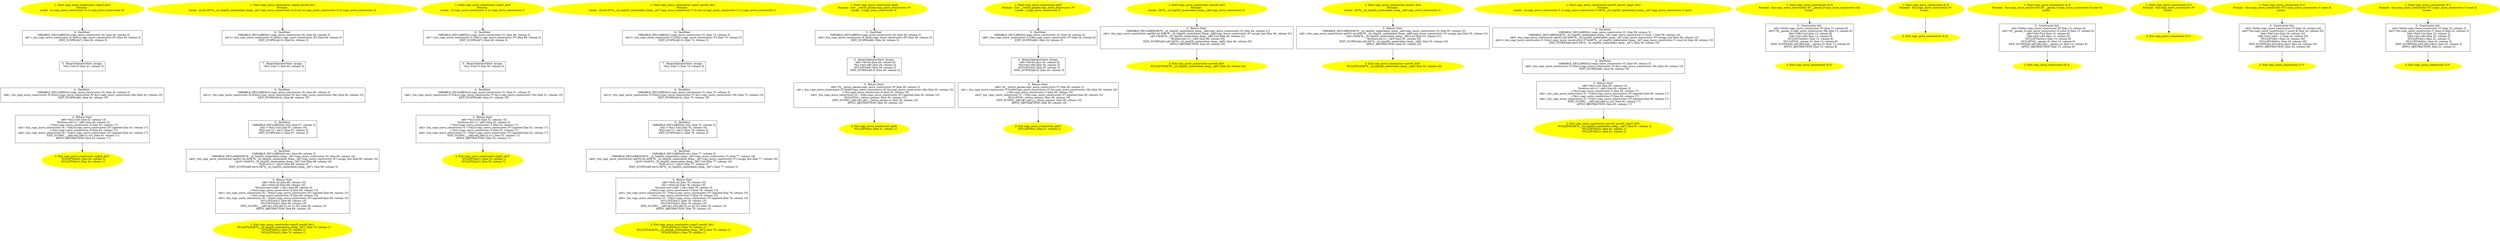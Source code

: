 /* @generated */
digraph cfg {
"copyX_div0#copy_move_constructor#7555826423954612298.1fd45599e2fc3ce471d7d474aa615bcb_1" [label="1: Start copy_move_constructor::copyX_div0\nFormals: \nLocals:  x2:copy_move_constructor::X x1:copy_move_constructor::X \n  " color=yellow style=filled]
	

	 "copyX_div0#copy_move_constructor#7555826423954612298.1fd45599e2fc3ce471d7d474aa615bcb_1" -> "copyX_div0#copy_move_constructor#7555826423954612298.1fd45599e2fc3ce471d7d474aa615bcb_6" ;
"copyX_div0#copy_move_constructor#7555826423954612298.1fd45599e2fc3ce471d7d474aa615bcb_2" [label="2: Exit copy_move_constructor::copyX_div0 \n   NULLIFY(&x2); [line 44, column 1]\n  NULLIFY(&x1); [line 44, column 1]\n " color=yellow style=filled]
	

"copyX_div0#copy_move_constructor#7555826423954612298.1fd45599e2fc3ce471d7d474aa615bcb_3" [label="3:  Return Stmt \n   n$0=*&x2.f:int [line 43, column 14]\n  *&return:int=(1 / n$0) [line 43, column 3]\n  _=*&x2:copy_move_constructor::X [line 43, column 17]\n  n$2=_fun_copy_move_constructor::X::~X(&x2:copy_move_constructor::X*) injected [line 43, column 17]\n  _=*&x1:copy_move_constructor::X [line 43, column 17]\n  n$4=_fun_copy_move_constructor::X::~X(&x1:copy_move_constructor::X*) injected [line 43, column 17]\n  EXIT_SCOPE(_,_,n$0,n$2,n$4,x1,x2); [line 43, column 17]\n  APPLY_ABSTRACTION; [line 43, column 17]\n " shape="box"]
	

	 "copyX_div0#copy_move_constructor#7555826423954612298.1fd45599e2fc3ce471d7d474aa615bcb_3" -> "copyX_div0#copy_move_constructor#7555826423954612298.1fd45599e2fc3ce471d7d474aa615bcb_2" ;
"copyX_div0#copy_move_constructor#7555826423954612298.1fd45599e2fc3ce471d7d474aa615bcb_4" [label="4:  DeclStmt \n   VARIABLE_DECLARED(x2:copy_move_constructor::X); [line 42, column 3]\n  n$6=_fun_copy_move_constructor::X::X(&x2:copy_move_constructor::X*,&x1:copy_move_constructor::X&) [line 42, column 10]\n  EXIT_SCOPE(n$6); [line 42, column 10]\n " shape="box"]
	

	 "copyX_div0#copy_move_constructor#7555826423954612298.1fd45599e2fc3ce471d7d474aa615bcb_4" -> "copyX_div0#copy_move_constructor#7555826423954612298.1fd45599e2fc3ce471d7d474aa615bcb_3" ;
"copyX_div0#copy_move_constructor#7555826423954612298.1fd45599e2fc3ce471d7d474aa615bcb_5" [label="5:  BinaryOperatorStmt: Assign \n   *&x1.f:int=0 [line 41, column 3]\n " shape="box"]
	

	 "copyX_div0#copy_move_constructor#7555826423954612298.1fd45599e2fc3ce471d7d474aa615bcb_5" -> "copyX_div0#copy_move_constructor#7555826423954612298.1fd45599e2fc3ce471d7d474aa615bcb_4" ;
"copyX_div0#copy_move_constructor#7555826423954612298.1fd45599e2fc3ce471d7d474aa615bcb_6" [label="6:  DeclStmt \n   VARIABLE_DECLARED(x1:copy_move_constructor::X); [line 40, column 3]\n  n$7=_fun_copy_move_constructor::X::X(&x1:copy_move_constructor::X*) [line 40, column 5]\n  EXIT_SCOPE(n$7); [line 40, column 5]\n " shape="box"]
	

	 "copyX_div0#copy_move_constructor#7555826423954612298.1fd45599e2fc3ce471d7d474aa615bcb_6" -> "copyX_div0#copy_move_constructor#7555826423954612298.1fd45599e2fc3ce471d7d474aa615bcb_5" ;
"copyX_moveX_div1#copy_move_constructor#6853813819184662211.00e91897e7d9fcfa93de911bba9a1399_1" [label="1: Start copy_move_constructor::copyX_moveX_div1\nFormals: \nLocals:  d2:int 0$?%__sil_tmpSIL_materialize_temp__n$7:copy_move_constructor::X d1:int x2:copy_move_constructor::X x1:copy_move_constructor::X \n  " color=yellow style=filled]
	

	 "copyX_moveX_div1#copy_move_constructor#6853813819184662211.00e91897e7d9fcfa93de911bba9a1399_1" -> "copyX_moveX_div1#copy_move_constructor#6853813819184662211.00e91897e7d9fcfa93de911bba9a1399_8" ;
"copyX_moveX_div1#copy_move_constructor#6853813819184662211.00e91897e7d9fcfa93de911bba9a1399_2" [label="2: Exit copy_move_constructor::copyX_moveX_div1 \n   NULLIFY(&0$?%__sil_tmpSIL_materialize_temp__n$7); [line 70, column 1]\n  NULLIFY(&x1); [line 70, column 1]\n  NULLIFY(&x2); [line 70, column 1]\n " color=yellow style=filled]
	

"copyX_moveX_div1#copy_move_constructor#6853813819184662211.00e91897e7d9fcfa93de911bba9a1399_3" [label="3:  Return Stmt \n   n$0=*&d1:int [line 69, column 10]\n  n$1=*&d2:int [line 69, column 15]\n  *&return:int=(n$0 + n$1) [line 69, column 3]\n  _=*&x2:copy_move_constructor::X [line 69, column 15]\n  n$3=_fun_copy_move_constructor::X::~X(&x2:copy_move_constructor::X*) injected [line 69, column 15]\n  _=*&x1:copy_move_constructor::X [line 69, column 15]\n  n$5=_fun_copy_move_constructor::X::~X(&x1:copy_move_constructor::X*) injected [line 69, column 15]\n  NULLIFY(&d1); [line 69, column 15]\n  NULLIFY(&d2); [line 69, column 15]\n  EXIT_SCOPE(_,_,n$0,n$1,n$3,n$5,d1,x2,x1,d2); [line 69, column 15]\n  APPLY_ABSTRACTION; [line 69, column 15]\n " shape="box"]
	

	 "copyX_moveX_div1#copy_move_constructor#6853813819184662211.00e91897e7d9fcfa93de911bba9a1399_3" -> "copyX_moveX_div1#copy_move_constructor#6853813819184662211.00e91897e7d9fcfa93de911bba9a1399_2" ;
"copyX_moveX_div1#copy_move_constructor#6853813819184662211.00e91897e7d9fcfa93de911bba9a1399_4" [label="4:  DeclStmt \n   VARIABLE_DECLARED(d2:int); [line 68, column 3]\n  VARIABLE_DECLARED(0$?%__sil_tmpSIL_materialize_temp__n$7:copy_move_constructor::X); [line 68, column 16]\n  n$9=_fun_copy_move_constructor::getX(1:int,&0$?%__sil_tmpSIL_materialize_temp__n$7:copy_move_constructor::X*) assign_last [line 68, column 16]\n  n$10=*&0$?%__sil_tmpSIL_materialize_temp__n$7.f:int [line 68, column 16]\n  *&d2:int=(1 / n$10) [line 68, column 3]\n  EXIT_SCOPE(n$9,n$10,0$?%__sil_tmpSIL_materialize_temp__n$7); [line 68, column 3]\n " shape="box"]
	

	 "copyX_moveX_div1#copy_move_constructor#6853813819184662211.00e91897e7d9fcfa93de911bba9a1399_4" -> "copyX_moveX_div1#copy_move_constructor#6853813819184662211.00e91897e7d9fcfa93de911bba9a1399_3" ;
"copyX_moveX_div1#copy_move_constructor#6853813819184662211.00e91897e7d9fcfa93de911bba9a1399_5" [label="5:  DeclStmt \n   VARIABLE_DECLARED(d1:int); [line 67, column 3]\n  n$11=*&x2.f:int [line 67, column 16]\n  *&d1:int=(1 / n$11) [line 67, column 3]\n  EXIT_SCOPE(n$11); [line 67, column 3]\n " shape="box"]
	

	 "copyX_moveX_div1#copy_move_constructor#6853813819184662211.00e91897e7d9fcfa93de911bba9a1399_5" -> "copyX_moveX_div1#copy_move_constructor#6853813819184662211.00e91897e7d9fcfa93de911bba9a1399_4" ;
"copyX_moveX_div1#copy_move_constructor#6853813819184662211.00e91897e7d9fcfa93de911bba9a1399_6" [label="6:  DeclStmt \n   VARIABLE_DECLARED(x2:copy_move_constructor::X); [line 66, column 3]\n  n$12=_fun_copy_move_constructor::X::X(&x2:copy_move_constructor::X*,&x1:copy_move_constructor::X&) [line 66, column 10]\n  EXIT_SCOPE(n$12); [line 66, column 10]\n " shape="box"]
	

	 "copyX_moveX_div1#copy_move_constructor#6853813819184662211.00e91897e7d9fcfa93de911bba9a1399_6" -> "copyX_moveX_div1#copy_move_constructor#6853813819184662211.00e91897e7d9fcfa93de911bba9a1399_5" ;
"copyX_moveX_div1#copy_move_constructor#6853813819184662211.00e91897e7d9fcfa93de911bba9a1399_7" [label="7:  BinaryOperatorStmt: Assign \n   *&x1.f:int=1 [line 65, column 3]\n " shape="box"]
	

	 "copyX_moveX_div1#copy_move_constructor#6853813819184662211.00e91897e7d9fcfa93de911bba9a1399_7" -> "copyX_moveX_div1#copy_move_constructor#6853813819184662211.00e91897e7d9fcfa93de911bba9a1399_6" ;
"copyX_moveX_div1#copy_move_constructor#6853813819184662211.00e91897e7d9fcfa93de911bba9a1399_8" [label="8:  DeclStmt \n   VARIABLE_DECLARED(x1:copy_move_constructor::X); [line 64, column 3]\n  n$13=_fun_copy_move_constructor::X::X(&x1:copy_move_constructor::X*) [line 64, column 5]\n  EXIT_SCOPE(n$13); [line 64, column 5]\n " shape="box"]
	

	 "copyX_moveX_div1#copy_move_constructor#6853813819184662211.00e91897e7d9fcfa93de911bba9a1399_8" -> "copyX_moveX_div1#copy_move_constructor#6853813819184662211.00e91897e7d9fcfa93de911bba9a1399_7" ;
"copyY_div0#copy_move_constructor#17079397845524781987.61211209ec1f961073f3adafcd080bfb_1" [label="1: Start copy_move_constructor::copyY_div0\nFormals: \nLocals:  y2:copy_move_constructor::Y y1:copy_move_constructor::Y \n  " color=yellow style=filled]
	

	 "copyY_div0#copy_move_constructor#17079397845524781987.61211209ec1f961073f3adafcd080bfb_1" -> "copyY_div0#copy_move_constructor#17079397845524781987.61211209ec1f961073f3adafcd080bfb_6" ;
"copyY_div0#copy_move_constructor#17079397845524781987.61211209ec1f961073f3adafcd080bfb_2" [label="2: Exit copy_move_constructor::copyY_div0 \n   NULLIFY(&y1); [line 53, column 1]\n  NULLIFY(&y2); [line 53, column 1]\n " color=yellow style=filled]
	

"copyY_div0#copy_move_constructor#17079397845524781987.61211209ec1f961073f3adafcd080bfb_3" [label="3:  Return Stmt \n   n$0=*&y2.f:int [line 52, column 14]\n  *&return:int=(1 / n$0) [line 52, column 3]\n  _=*&y2:copy_move_constructor::Y [line 52, column 17]\n  n$2=_fun_copy_move_constructor::Y::~Y(&y2:copy_move_constructor::Y*) injected [line 52, column 17]\n  _=*&y1:copy_move_constructor::Y [line 52, column 17]\n  n$4=_fun_copy_move_constructor::Y::~Y(&y1:copy_move_constructor::Y*) injected [line 52, column 17]\n  EXIT_SCOPE(_,_,n$0,n$2,n$4,y2,y1); [line 52, column 17]\n  APPLY_ABSTRACTION; [line 52, column 17]\n " shape="box"]
	

	 "copyY_div0#copy_move_constructor#17079397845524781987.61211209ec1f961073f3adafcd080bfb_3" -> "copyY_div0#copy_move_constructor#17079397845524781987.61211209ec1f961073f3adafcd080bfb_2" ;
"copyY_div0#copy_move_constructor#17079397845524781987.61211209ec1f961073f3adafcd080bfb_4" [label="4:  DeclStmt \n   VARIABLE_DECLARED(y2:copy_move_constructor::Y); [line 51, column 3]\n  n$6=_fun_copy_move_constructor::Y::Y(&y2:copy_move_constructor::Y*,&y1:copy_move_constructor::Y&) [line 51, column 10]\n  EXIT_SCOPE(n$6); [line 51, column 10]\n " shape="box"]
	

	 "copyY_div0#copy_move_constructor#17079397845524781987.61211209ec1f961073f3adafcd080bfb_4" -> "copyY_div0#copy_move_constructor#17079397845524781987.61211209ec1f961073f3adafcd080bfb_3" ;
"copyY_div0#copy_move_constructor#17079397845524781987.61211209ec1f961073f3adafcd080bfb_5" [label="5:  BinaryOperatorStmt: Assign \n   *&y1.f:int=0 [line 50, column 3]\n " shape="box"]
	

	 "copyY_div0#copy_move_constructor#17079397845524781987.61211209ec1f961073f3adafcd080bfb_5" -> "copyY_div0#copy_move_constructor#17079397845524781987.61211209ec1f961073f3adafcd080bfb_4" ;
"copyY_div0#copy_move_constructor#17079397845524781987.61211209ec1f961073f3adafcd080bfb_6" [label="6:  DeclStmt \n   VARIABLE_DECLARED(y1:copy_move_constructor::Y); [line 49, column 3]\n  n$7=_fun_copy_move_constructor::Y::Y(&y1:copy_move_constructor::Y*) [line 49, column 5]\n  EXIT_SCOPE(n$7); [line 49, column 5]\n " shape="box"]
	

	 "copyY_div0#copy_move_constructor#17079397845524781987.61211209ec1f961073f3adafcd080bfb_6" -> "copyY_div0#copy_move_constructor#17079397845524781987.61211209ec1f961073f3adafcd080bfb_5" ;
"copyY_moveY_div1#copy_move_constructor#5827233588222911615.5716e8b7acbd3ff43f18c7c5954c6565_1" [label="1: Start copy_move_constructor::copyY_moveY_div1\nFormals: \nLocals:  d2:int 0$?%__sil_tmpSIL_materialize_temp__n$7:copy_move_constructor::Y d1:int y2:copy_move_constructor::Y y1:copy_move_constructor::Y \n  " color=yellow style=filled]
	

	 "copyY_moveY_div1#copy_move_constructor#5827233588222911615.5716e8b7acbd3ff43f18c7c5954c6565_1" -> "copyY_moveY_div1#copy_move_constructor#5827233588222911615.5716e8b7acbd3ff43f18c7c5954c6565_8" ;
"copyY_moveY_div1#copy_move_constructor#5827233588222911615.5716e8b7acbd3ff43f18c7c5954c6565_2" [label="2: Exit copy_move_constructor::copyY_moveY_div1 \n   NULLIFY(&y2); [line 79, column 1]\n  NULLIFY(&0$?%__sil_tmpSIL_materialize_temp__n$7); [line 79, column 1]\n  NULLIFY(&y1); [line 79, column 1]\n " color=yellow style=filled]
	

"copyY_moveY_div1#copy_move_constructor#5827233588222911615.5716e8b7acbd3ff43f18c7c5954c6565_3" [label="3:  Return Stmt \n   n$0=*&d1:int [line 78, column 10]\n  n$1=*&d2:int [line 78, column 15]\n  *&return:int=(n$0 + n$1) [line 78, column 3]\n  _=*&y2:copy_move_constructor::Y [line 78, column 15]\n  n$3=_fun_copy_move_constructor::Y::~Y(&y2:copy_move_constructor::Y*) injected [line 78, column 15]\n  _=*&y1:copy_move_constructor::Y [line 78, column 15]\n  n$5=_fun_copy_move_constructor::Y::~Y(&y1:copy_move_constructor::Y*) injected [line 78, column 15]\n  NULLIFY(&d1); [line 78, column 15]\n  NULLIFY(&d2); [line 78, column 15]\n  EXIT_SCOPE(_,_,n$0,n$1,n$3,n$5,d1,y1,d2,y2); [line 78, column 15]\n  APPLY_ABSTRACTION; [line 78, column 15]\n " shape="box"]
	

	 "copyY_moveY_div1#copy_move_constructor#5827233588222911615.5716e8b7acbd3ff43f18c7c5954c6565_3" -> "copyY_moveY_div1#copy_move_constructor#5827233588222911615.5716e8b7acbd3ff43f18c7c5954c6565_2" ;
"copyY_moveY_div1#copy_move_constructor#5827233588222911615.5716e8b7acbd3ff43f18c7c5954c6565_4" [label="4:  DeclStmt \n   VARIABLE_DECLARED(d2:int); [line 77, column 3]\n  VARIABLE_DECLARED(0$?%__sil_tmpSIL_materialize_temp__n$7:copy_move_constructor::Y); [line 77, column 16]\n  n$9=_fun_copy_move_constructor::getY(2:int,&0$?%__sil_tmpSIL_materialize_temp__n$7:copy_move_constructor::Y*) assign_last [line 77, column 16]\n  n$10=*&0$?%__sil_tmpSIL_materialize_temp__n$7.f:int [line 77, column 16]\n  *&d2:int=(1 / n$10) [line 77, column 3]\n  EXIT_SCOPE(n$9,n$10,0$?%__sil_tmpSIL_materialize_temp__n$7); [line 77, column 3]\n " shape="box"]
	

	 "copyY_moveY_div1#copy_move_constructor#5827233588222911615.5716e8b7acbd3ff43f18c7c5954c6565_4" -> "copyY_moveY_div1#copy_move_constructor#5827233588222911615.5716e8b7acbd3ff43f18c7c5954c6565_3" ;
"copyY_moveY_div1#copy_move_constructor#5827233588222911615.5716e8b7acbd3ff43f18c7c5954c6565_5" [label="5:  DeclStmt \n   VARIABLE_DECLARED(d1:int); [line 76, column 3]\n  n$11=*&y2.f:int [line 76, column 16]\n  *&d1:int=(1 / n$11) [line 76, column 3]\n  EXIT_SCOPE(n$11); [line 76, column 3]\n " shape="box"]
	

	 "copyY_moveY_div1#copy_move_constructor#5827233588222911615.5716e8b7acbd3ff43f18c7c5954c6565_5" -> "copyY_moveY_div1#copy_move_constructor#5827233588222911615.5716e8b7acbd3ff43f18c7c5954c6565_4" ;
"copyY_moveY_div1#copy_move_constructor#5827233588222911615.5716e8b7acbd3ff43f18c7c5954c6565_6" [label="6:  DeclStmt \n   VARIABLE_DECLARED(y2:copy_move_constructor::Y); [line 75, column 3]\n  n$12=_fun_copy_move_constructor::Y::Y(&y2:copy_move_constructor::Y*,&y1:copy_move_constructor::Y&) [line 75, column 10]\n  EXIT_SCOPE(n$12); [line 75, column 10]\n " shape="box"]
	

	 "copyY_moveY_div1#copy_move_constructor#5827233588222911615.5716e8b7acbd3ff43f18c7c5954c6565_6" -> "copyY_moveY_div1#copy_move_constructor#5827233588222911615.5716e8b7acbd3ff43f18c7c5954c6565_5" ;
"copyY_moveY_div1#copy_move_constructor#5827233588222911615.5716e8b7acbd3ff43f18c7c5954c6565_7" [label="7:  BinaryOperatorStmt: Assign \n   *&y1.f:int=1 [line 74, column 3]\n " shape="box"]
	

	 "copyY_moveY_div1#copy_move_constructor#5827233588222911615.5716e8b7acbd3ff43f18c7c5954c6565_7" -> "copyY_moveY_div1#copy_move_constructor#5827233588222911615.5716e8b7acbd3ff43f18c7c5954c6565_6" ;
"copyY_moveY_div1#copy_move_constructor#5827233588222911615.5716e8b7acbd3ff43f18c7c5954c6565_8" [label="8:  DeclStmt \n   VARIABLE_DECLARED(y1:copy_move_constructor::Y); [line 73, column 3]\n  n$13=_fun_copy_move_constructor::Y::Y(&y1:copy_move_constructor::Y*) [line 73, column 5]\n  EXIT_SCOPE(n$13); [line 73, column 5]\n " shape="box"]
	

	 "copyY_moveY_div1#copy_move_constructor#5827233588222911615.5716e8b7acbd3ff43f18c7c5954c6565_8" -> "copyY_moveY_div1#copy_move_constructor#5827233588222911615.5716e8b7acbd3ff43f18c7c5954c6565_7" ;
"getX#copy_move_constructor(class copy_move_constructor::X)#2211685783611424509.3ed1bf77442fb4e47b3afdd1dd669b7a_1" [label="1: Start copy_move_constructor::getX\nFormals:  f:int __return_param:copy_move_constructor::X*\nLocals:  x:copy_move_constructor::X \n  " color=yellow style=filled]
	

	 "getX#copy_move_constructor(class copy_move_constructor::X)#2211685783611424509.3ed1bf77442fb4e47b3afdd1dd669b7a_1" -> "getX#copy_move_constructor(class copy_move_constructor::X)#2211685783611424509.3ed1bf77442fb4e47b3afdd1dd669b7a_5" ;
"getX#copy_move_constructor(class copy_move_constructor::X)#2211685783611424509.3ed1bf77442fb4e47b3afdd1dd669b7a_2" [label="2: Exit copy_move_constructor::getX \n   NULLIFY(&x); [line 31, column 1]\n " color=yellow style=filled]
	

"getX#copy_move_constructor(class copy_move_constructor::X)#2211685783611424509.3ed1bf77442fb4e47b3afdd1dd669b7a_3" [label="3:  Return Stmt \n   n$0=*&__return_param:copy_move_constructor::X* [line 30, column 3]\n  n$1=_fun_copy_move_constructor::X::X(n$0:copy_move_constructor::X*,&x:copy_move_constructor::X&) [line 30, column 10]\n  _=*&x:copy_move_constructor::X [line 30, column 10]\n  n$3=_fun_copy_move_constructor::X::~X(&x:copy_move_constructor::X*) injected [line 30, column 10]\n  NULLIFY(&__return_param); [line 30, column 10]\n  EXIT_SCOPE(_,n$0,n$1,n$3,__return_param,x); [line 30, column 10]\n  APPLY_ABSTRACTION; [line 30, column 10]\n " shape="box"]
	

	 "getX#copy_move_constructor(class copy_move_constructor::X)#2211685783611424509.3ed1bf77442fb4e47b3afdd1dd669b7a_3" -> "getX#copy_move_constructor(class copy_move_constructor::X)#2211685783611424509.3ed1bf77442fb4e47b3afdd1dd669b7a_2" ;
"getX#copy_move_constructor(class copy_move_constructor::X)#2211685783611424509.3ed1bf77442fb4e47b3afdd1dd669b7a_4" [label="4:  BinaryOperatorStmt: Assign \n   n$5=*&f:int [line 29, column 9]\n  *&x.f:int=n$5 [line 29, column 3]\n  NULLIFY(&f); [line 29, column 3]\n  EXIT_SCOPE(n$5,f); [line 29, column 3]\n " shape="box"]
	

	 "getX#copy_move_constructor(class copy_move_constructor::X)#2211685783611424509.3ed1bf77442fb4e47b3afdd1dd669b7a_4" -> "getX#copy_move_constructor(class copy_move_constructor::X)#2211685783611424509.3ed1bf77442fb4e47b3afdd1dd669b7a_3" ;
"getX#copy_move_constructor(class copy_move_constructor::X)#2211685783611424509.3ed1bf77442fb4e47b3afdd1dd669b7a_5" [label="5:  DeclStmt \n   VARIABLE_DECLARED(x:copy_move_constructor::X); [line 28, column 3]\n  n$6=_fun_copy_move_constructor::X::X(&x:copy_move_constructor::X*) [line 28, column 5]\n  EXIT_SCOPE(n$6); [line 28, column 5]\n " shape="box"]
	

	 "getX#copy_move_constructor(class copy_move_constructor::X)#2211685783611424509.3ed1bf77442fb4e47b3afdd1dd669b7a_5" -> "getX#copy_move_constructor(class copy_move_constructor::X)#2211685783611424509.3ed1bf77442fb4e47b3afdd1dd669b7a_4" ;
"getY#copy_move_constructor(class copy_move_constructor::Y)#1712013823822590270.ad9dd85c67bb69fcd76f4c34bc426f28_1" [label="1: Start copy_move_constructor::getY\nFormals:  f:int __return_param:copy_move_constructor::Y*\nLocals:  y:copy_move_constructor::Y \n  " color=yellow style=filled]
	

	 "getY#copy_move_constructor(class copy_move_constructor::Y)#1712013823822590270.ad9dd85c67bb69fcd76f4c34bc426f28_1" -> "getY#copy_move_constructor(class copy_move_constructor::Y)#1712013823822590270.ad9dd85c67bb69fcd76f4c34bc426f28_5" ;
"getY#copy_move_constructor(class copy_move_constructor::Y)#1712013823822590270.ad9dd85c67bb69fcd76f4c34bc426f28_2" [label="2: Exit copy_move_constructor::getY \n   NULLIFY(&y); [line 37, column 1]\n " color=yellow style=filled]
	

"getY#copy_move_constructor(class copy_move_constructor::Y)#1712013823822590270.ad9dd85c67bb69fcd76f4c34bc426f28_3" [label="3:  Return Stmt \n   n$0=*&__return_param:copy_move_constructor::Y* [line 36, column 3]\n  n$1=_fun_copy_move_constructor::Y::Y(n$0:copy_move_constructor::Y*,&y:copy_move_constructor::Y&) [line 36, column 10]\n  _=*&y:copy_move_constructor::Y [line 36, column 10]\n  n$3=_fun_copy_move_constructor::Y::~Y(&y:copy_move_constructor::Y*) injected [line 36, column 10]\n  NULLIFY(&__return_param); [line 36, column 10]\n  EXIT_SCOPE(_,n$0,n$1,n$3,y,__return_param); [line 36, column 10]\n  APPLY_ABSTRACTION; [line 36, column 10]\n " shape="box"]
	

	 "getY#copy_move_constructor(class copy_move_constructor::Y)#1712013823822590270.ad9dd85c67bb69fcd76f4c34bc426f28_3" -> "getY#copy_move_constructor(class copy_move_constructor::Y)#1712013823822590270.ad9dd85c67bb69fcd76f4c34bc426f28_2" ;
"getY#copy_move_constructor(class copy_move_constructor::Y)#1712013823822590270.ad9dd85c67bb69fcd76f4c34bc426f28_4" [label="4:  BinaryOperatorStmt: Assign \n   n$5=*&f:int [line 35, column 9]\n  *&y.f:int=n$5 [line 35, column 3]\n  NULLIFY(&f); [line 35, column 3]\n  EXIT_SCOPE(n$5,f); [line 35, column 3]\n " shape="box"]
	

	 "getY#copy_move_constructor(class copy_move_constructor::Y)#1712013823822590270.ad9dd85c67bb69fcd76f4c34bc426f28_4" -> "getY#copy_move_constructor(class copy_move_constructor::Y)#1712013823822590270.ad9dd85c67bb69fcd76f4c34bc426f28_3" ;
"getY#copy_move_constructor(class copy_move_constructor::Y)#1712013823822590270.ad9dd85c67bb69fcd76f4c34bc426f28_5" [label="5:  DeclStmt \n   VARIABLE_DECLARED(y:copy_move_constructor::Y); [line 34, column 3]\n  n$6=_fun_copy_move_constructor::Y::Y(&y:copy_move_constructor::Y*) [line 34, column 5]\n  EXIT_SCOPE(n$6); [line 34, column 5]\n " shape="box"]
	

	 "getY#copy_move_constructor(class copy_move_constructor::Y)#1712013823822590270.ad9dd85c67bb69fcd76f4c34bc426f28_5" -> "getY#copy_move_constructor(class copy_move_constructor::Y)#1712013823822590270.ad9dd85c67bb69fcd76f4c34bc426f28_4" ;
"moveX_div0#copy_move_constructor#2229557375196326562.f23c95e594ab41ba50090dccb989c3e3_1" [label="1: Start copy_move_constructor::moveX_div0\nFormals: \nLocals:  0$?%__sil_tmpSIL_materialize_temp__n$0:copy_move_constructor::X \n  " color=yellow style=filled]
	

	 "moveX_div0#copy_move_constructor#2229557375196326562.f23c95e594ab41ba50090dccb989c3e3_1" -> "moveX_div0#copy_move_constructor#2229557375196326562.f23c95e594ab41ba50090dccb989c3e3_3" ;
"moveX_div0#copy_move_constructor#2229557375196326562.f23c95e594ab41ba50090dccb989c3e3_2" [label="2: Exit copy_move_constructor::moveX_div0 \n   NULLIFY(&0$?%__sil_tmpSIL_materialize_temp__n$0); [line 46, column 42]\n " color=yellow style=filled]
	

"moveX_div0#copy_move_constructor#2229557375196326562.f23c95e594ab41ba50090dccb989c3e3_3" [label="3:  Return Stmt \n   VARIABLE_DECLARED(0$?%__sil_tmpSIL_materialize_temp__n$0:copy_move_constructor::X); [line 46, column 31]\n  n$2=_fun_copy_move_constructor::getX(0:int,&0$?%__sil_tmpSIL_materialize_temp__n$0:copy_move_constructor::X*) assign_last [line 46, column 31]\n  n$3=*&0$?%__sil_tmpSIL_materialize_temp__n$0.f:int [line 46, column 31]\n  *&return:int=(1 / n$3) [line 46, column 20]\n  EXIT_SCOPE(n$2,n$3,0$?%__sil_tmpSIL_materialize_temp__n$0); [line 46, column 20]\n  APPLY_ABSTRACTION; [line 46, column 20]\n " shape="box"]
	

	 "moveX_div0#copy_move_constructor#2229557375196326562.f23c95e594ab41ba50090dccb989c3e3_3" -> "moveX_div0#copy_move_constructor#2229557375196326562.f23c95e594ab41ba50090dccb989c3e3_2" ;
"moveY_div0#copy_move_constructor#15307842160732522395.eee7693240d3ce27d5c30f34d771cb57_1" [label="1: Start copy_move_constructor::moveY_div0\nFormals: \nLocals:  0$?%__sil_tmpSIL_materialize_temp__n$0:copy_move_constructor::Y \n  " color=yellow style=filled]
	

	 "moveY_div0#copy_move_constructor#15307842160732522395.eee7693240d3ce27d5c30f34d771cb57_1" -> "moveY_div0#copy_move_constructor#15307842160732522395.eee7693240d3ce27d5c30f34d771cb57_3" ;
"moveY_div0#copy_move_constructor#15307842160732522395.eee7693240d3ce27d5c30f34d771cb57_2" [label="2: Exit copy_move_constructor::moveY_div0 \n   NULLIFY(&0$?%__sil_tmpSIL_materialize_temp__n$0); [line 55, column 42]\n " color=yellow style=filled]
	

"moveY_div0#copy_move_constructor#15307842160732522395.eee7693240d3ce27d5c30f34d771cb57_3" [label="3:  Return Stmt \n   VARIABLE_DECLARED(0$?%__sil_tmpSIL_materialize_temp__n$0:copy_move_constructor::Y); [line 55, column 31]\n  n$2=_fun_copy_move_constructor::getY(1:int,&0$?%__sil_tmpSIL_materialize_temp__n$0:copy_move_constructor::Y*) assign_last [line 55, column 31]\n  n$3=*&0$?%__sil_tmpSIL_materialize_temp__n$0.f:int [line 55, column 31]\n  *&return:int=(1 / n$3) [line 55, column 20]\n  EXIT_SCOPE(n$2,n$3,0$?%__sil_tmpSIL_materialize_temp__n$0); [line 55, column 20]\n  APPLY_ABSTRACTION; [line 55, column 20]\n " shape="box"]
	

	 "moveY_div0#copy_move_constructor#15307842160732522395.eee7693240d3ce27d5c30f34d771cb57_3" -> "moveY_div0#copy_move_constructor#15307842160732522395.eee7693240d3ce27d5c30f34d771cb57_2" ;
"moveY_moveY_copyY_div0#copy_move_constructor#11319351724516006746.d5d5d96d98dcf1c634b647be30001d2e_1" [label="1: Start copy_move_constructor::moveY_moveY_copyY_div0\nFormals: \nLocals:  y2:copy_move_constructor::Y y1:copy_move_constructor::Y 0$?%__sil_tmpSIL_materialize_temp__n$7:copy_move_constructor::Y const  \n  " color=yellow style=filled]
	

	 "moveY_moveY_copyY_div0#copy_move_constructor#11319351724516006746.d5d5d96d98dcf1c634b647be30001d2e_1" -> "moveY_moveY_copyY_div0#copy_move_constructor#11319351724516006746.d5d5d96d98dcf1c634b647be30001d2e_5" ;
"moveY_moveY_copyY_div0#copy_move_constructor#11319351724516006746.d5d5d96d98dcf1c634b647be30001d2e_2" [label="2: Exit copy_move_constructor::moveY_moveY_copyY_div0 \n   NULLIFY(&0$?%__sil_tmpSIL_materialize_temp__n$7); [line 61, column 1]\n  NULLIFY(&y2); [line 61, column 1]\n  NULLIFY(&y1); [line 61, column 1]\n " color=yellow style=filled]
	

"moveY_moveY_copyY_div0#copy_move_constructor#11319351724516006746.d5d5d96d98dcf1c634b647be30001d2e_3" [label="3:  Return Stmt \n   n$0=*&y2.f:int [line 60, column 14]\n  *&return:int=(1 / n$0) [line 60, column 3]\n  _=*&y2:copy_move_constructor::Y [line 60, column 17]\n  n$2=_fun_copy_move_constructor::Y::~Y(&y2:copy_move_constructor::Y*) injected [line 60, column 17]\n  _=*&y1:copy_move_constructor::Y [line 60, column 17]\n  n$4=_fun_copy_move_constructor::Y::~Y(&y1:copy_move_constructor::Y*) injected [line 60, column 17]\n  EXIT_SCOPE(_,_,n$0,n$2,n$4,y1,y2); [line 60, column 17]\n  APPLY_ABSTRACTION; [line 60, column 17]\n " shape="box"]
	

	 "moveY_moveY_copyY_div0#copy_move_constructor#11319351724516006746.d5d5d96d98dcf1c634b647be30001d2e_3" -> "moveY_moveY_copyY_div0#copy_move_constructor#11319351724516006746.d5d5d96d98dcf1c634b647be30001d2e_2" ;
"moveY_moveY_copyY_div0#copy_move_constructor#11319351724516006746.d5d5d96d98dcf1c634b647be30001d2e_4" [label="4:  DeclStmt \n   VARIABLE_DECLARED(y2:copy_move_constructor::Y); [line 59, column 3]\n  n$6=_fun_copy_move_constructor::Y::Y(&y2:copy_move_constructor::Y*,&y1:copy_move_constructor::Y&) [line 59, column 10]\n  EXIT_SCOPE(n$6); [line 59, column 10]\n " shape="box"]
	

	 "moveY_moveY_copyY_div0#copy_move_constructor#11319351724516006746.d5d5d96d98dcf1c634b647be30001d2e_4" -> "moveY_moveY_copyY_div0#copy_move_constructor#11319351724516006746.d5d5d96d98dcf1c634b647be30001d2e_3" ;
"moveY_moveY_copyY_div0#copy_move_constructor#11319351724516006746.d5d5d96d98dcf1c634b647be30001d2e_5" [label="5:  DeclStmt \n   VARIABLE_DECLARED(y1:copy_move_constructor::Y); [line 58, column 3]\n  VARIABLE_DECLARED(0$?%__sil_tmpSIL_materialize_temp__n$7:copy_move_constructor::Y const ); [line 58, column 10]\n  n$9=_fun_copy_move_constructor::getY(2:int,&0$?%__sil_tmpSIL_materialize_temp__n$7:copy_move_constructor::Y*) assign_last [line 58, column 10]\n  n$10=_fun_copy_move_constructor::Y::Y(&y1:copy_move_constructor::Y*,&0$?%__sil_tmpSIL_materialize_temp__n$7:copy_move_constructor::Y const &) [line 58, column 10]\n  EXIT_SCOPE(n$9,n$10,0$?%__sil_tmpSIL_materialize_temp__n$7); [line 58, column 10]\n " shape="box"]
	

	 "moveY_moveY_copyY_div0#copy_move_constructor#11319351724516006746.d5d5d96d98dcf1c634b647be30001d2e_5" -> "moveY_moveY_copyY_div0#copy_move_constructor#11319351724516006746.d5d5d96d98dcf1c634b647be30001d2e_4" ;
"X#X#copy_move_constructor#{10174102600918728520|constexpr}.7f1f4443383b6eabdf400de956c7f6af_1" [label="1: Start copy_move_constructor::X::X\nFormals:  this:copy_move_constructor::X* __param_0:copy_move_constructor::X&\nLocals:  \n  " color=yellow style=filled]
	

	 "X#X#copy_move_constructor#{10174102600918728520|constexpr}.7f1f4443383b6eabdf400de956c7f6af_1" -> "X#X#copy_move_constructor#{10174102600918728520|constexpr}.7f1f4443383b6eabdf400de956c7f6af_3" ;
"X#X#copy_move_constructor#{10174102600918728520|constexpr}.7f1f4443383b6eabdf400de956c7f6af_2" [label="2: Exit copy_move_constructor::X::X \n  " color=yellow style=filled]
	

"X#X#copy_move_constructor#{10174102600918728520|constexpr}.7f1f4443383b6eabdf400de956c7f6af_3" [label="3:  Constructor Init \n   n$2=*&this:copy_move_constructor::X* [line 13, column 8]\n  n$3=*&__param_0:copy_move_constructor::X& [line 13, column 8]\n  n$4=*n$3.f:int [line 13, column 8]\n  *n$2.f:int=n$4 [line 13, column 8]\n  NULLIFY(&this); [line 13, column 8]\n  NULLIFY(&__param_0); [line 13, column 8]\n  EXIT_SCOPE(n$2,n$3,n$4,this,__param_0); [line 13, column 8]\n  APPLY_ABSTRACTION; [line 13, column 8]\n " shape="box"]
	

	 "X#X#copy_move_constructor#{10174102600918728520|constexpr}.7f1f4443383b6eabdf400de956c7f6af_3" -> "X#X#copy_move_constructor#{10174102600918728520|constexpr}.7f1f4443383b6eabdf400de956c7f6af_2" ;
"X#X#copy_move_constructor#{10968604964233077287}.2f7f6ea6443bd7f6e81f1eae0ad96ec1_1" [label="1: Start copy_move_constructor::X::X\nFormals:  this:copy_move_constructor::X*\nLocals:  \n  " color=yellow style=filled]
	

	 "X#X#copy_move_constructor#{10968604964233077287}.2f7f6ea6443bd7f6e81f1eae0ad96ec1_1" -> "X#X#copy_move_constructor#{10968604964233077287}.2f7f6ea6443bd7f6e81f1eae0ad96ec1_2" ;
"X#X#copy_move_constructor#{10968604964233077287}.2f7f6ea6443bd7f6e81f1eae0ad96ec1_2" [label="2: Exit copy_move_constructor::X::X \n  " color=yellow style=filled]
	

"X#X#copy_move_constructor#{11461885598838954204|constexpr}.8b245330f9990df6f1e3d0622b3e7433_1" [label="1: Start copy_move_constructor::X::X\nFormals:  this:copy_move_constructor::X* __param_0:copy_move_constructor::X const &\nLocals:  \n  " color=yellow style=filled]
	

	 "X#X#copy_move_constructor#{11461885598838954204|constexpr}.8b245330f9990df6f1e3d0622b3e7433_1" -> "X#X#copy_move_constructor#{11461885598838954204|constexpr}.8b245330f9990df6f1e3d0622b3e7433_3" ;
"X#X#copy_move_constructor#{11461885598838954204|constexpr}.8b245330f9990df6f1e3d0622b3e7433_2" [label="2: Exit copy_move_constructor::X::X \n  " color=yellow style=filled]
	

"X#X#copy_move_constructor#{11461885598838954204|constexpr}.8b245330f9990df6f1e3d0622b3e7433_3" [label="3:  Constructor Init \n   n$2=*&this:copy_move_constructor::X* [line 13, column 8]\n  n$3=*&__param_0:copy_move_constructor::X const & [line 13, column 8]\n  n$4=*n$3.f:int [line 13, column 8]\n  *n$2.f:int=n$4 [line 13, column 8]\n  NULLIFY(&this); [line 13, column 8]\n  NULLIFY(&__param_0); [line 13, column 8]\n  EXIT_SCOPE(n$2,n$3,n$4,this,__param_0); [line 13, column 8]\n  APPLY_ABSTRACTION; [line 13, column 8]\n " shape="box"]
	

	 "X#X#copy_move_constructor#{11461885598838954204|constexpr}.8b245330f9990df6f1e3d0622b3e7433_3" -> "X#X#copy_move_constructor#{11461885598838954204|constexpr}.8b245330f9990df6f1e3d0622b3e7433_2" ;
"Y#Y#copy_move_constructor#{1021306560387426992}.841cfe557ed8d8dec57a221bbce98e74_1" [label="1: Start copy_move_constructor::Y::Y\nFormals:  this:copy_move_constructor::Y*\nLocals:  \n  " color=yellow style=filled]
	

	 "Y#Y#copy_move_constructor#{1021306560387426992}.841cfe557ed8d8dec57a221bbce98e74_1" -> "Y#Y#copy_move_constructor#{1021306560387426992}.841cfe557ed8d8dec57a221bbce98e74_2" ;
"Y#Y#copy_move_constructor#{1021306560387426992}.841cfe557ed8d8dec57a221bbce98e74_2" [label="2: Exit copy_move_constructor::Y::Y \n  " color=yellow style=filled]
	

"Y#Y#copy_move_constructor#{18272181401462210540}.6215678d929da0a4d67ea5f3b952308e_1" [label="1: Start copy_move_constructor::Y::Y\nFormals:  this:copy_move_constructor::Y* y:copy_move_constructor::Y const &\nLocals:  \n  " color=yellow style=filled]
	

	 "Y#Y#copy_move_constructor#{18272181401462210540}.6215678d929da0a4d67ea5f3b952308e_1" -> "Y#Y#copy_move_constructor#{18272181401462210540}.6215678d929da0a4d67ea5f3b952308e_3" ;
"Y#Y#copy_move_constructor#{18272181401462210540}.6215678d929da0a4d67ea5f3b952308e_2" [label="2: Exit copy_move_constructor::Y::Y \n  " color=yellow style=filled]
	

"Y#Y#copy_move_constructor#{18272181401462210540}.6215678d929da0a4d67ea5f3b952308e_3" [label="3:  Constructor Init \n   n$2=*&this:copy_move_constructor::Y* [line 24, column 20]\n  n$3=*&y:copy_move_constructor::Y const & [line 24, column 22]\n  n$4=*n$3.f:int [line 24, column 22]\n  *n$2.f:int=(n$4 - 1) [line 24, column 20]\n  NULLIFY(&y); [line 24, column 20]\n  NULLIFY(&this); [line 24, column 20]\n  EXIT_SCOPE(n$2,n$3,n$4,y,this); [line 24, column 20]\n  APPLY_ABSTRACTION; [line 24, column 20]\n " shape="box"]
	

	 "Y#Y#copy_move_constructor#{18272181401462210540}.6215678d929da0a4d67ea5f3b952308e_3" -> "Y#Y#copy_move_constructor#{18272181401462210540}.6215678d929da0a4d67ea5f3b952308e_2" ;
"Y#Y#copy_move_constructor#{2644368372854768795|constexpr}.992ebae8b36e68c2e1b5e338a4c29705_1" [label="1: Start copy_move_constructor::Y::Y\nFormals:  this:copy_move_constructor::Y* y:copy_move_constructor::Y const &\nLocals:  \n  " color=yellow style=filled]
	

	 "Y#Y#copy_move_constructor#{2644368372854768795|constexpr}.992ebae8b36e68c2e1b5e338a4c29705_1" -> "Y#Y#copy_move_constructor#{2644368372854768795|constexpr}.992ebae8b36e68c2e1b5e338a4c29705_3" ;
"Y#Y#copy_move_constructor#{2644368372854768795|constexpr}.992ebae8b36e68c2e1b5e338a4c29705_2" [label="2: Exit copy_move_constructor::Y::Y \n  " color=yellow style=filled]
	

"Y#Y#copy_move_constructor#{2644368372854768795|constexpr}.992ebae8b36e68c2e1b5e338a4c29705_3" [label="3:  Constructor Init \n   n$2=*&this:copy_move_constructor::Y* [line 22, column 3]\n  n$3=*&y:copy_move_constructor::Y const & [line 22, column 3]\n  n$4=*n$3.f:int [line 22, column 3]\n  *n$2.f:int=n$4 [line 22, column 3]\n  NULLIFY(&y); [line 22, column 3]\n  NULLIFY(&this); [line 22, column 3]\n  EXIT_SCOPE(n$2,n$3,n$4,y,this); [line 22, column 3]\n  APPLY_ABSTRACTION; [line 22, column 3]\n " shape="box"]
	

	 "Y#Y#copy_move_constructor#{2644368372854768795|constexpr}.992ebae8b36e68c2e1b5e338a4c29705_3" -> "Y#Y#copy_move_constructor#{2644368372854768795|constexpr}.992ebae8b36e68c2e1b5e338a4c29705_2" ;
}
